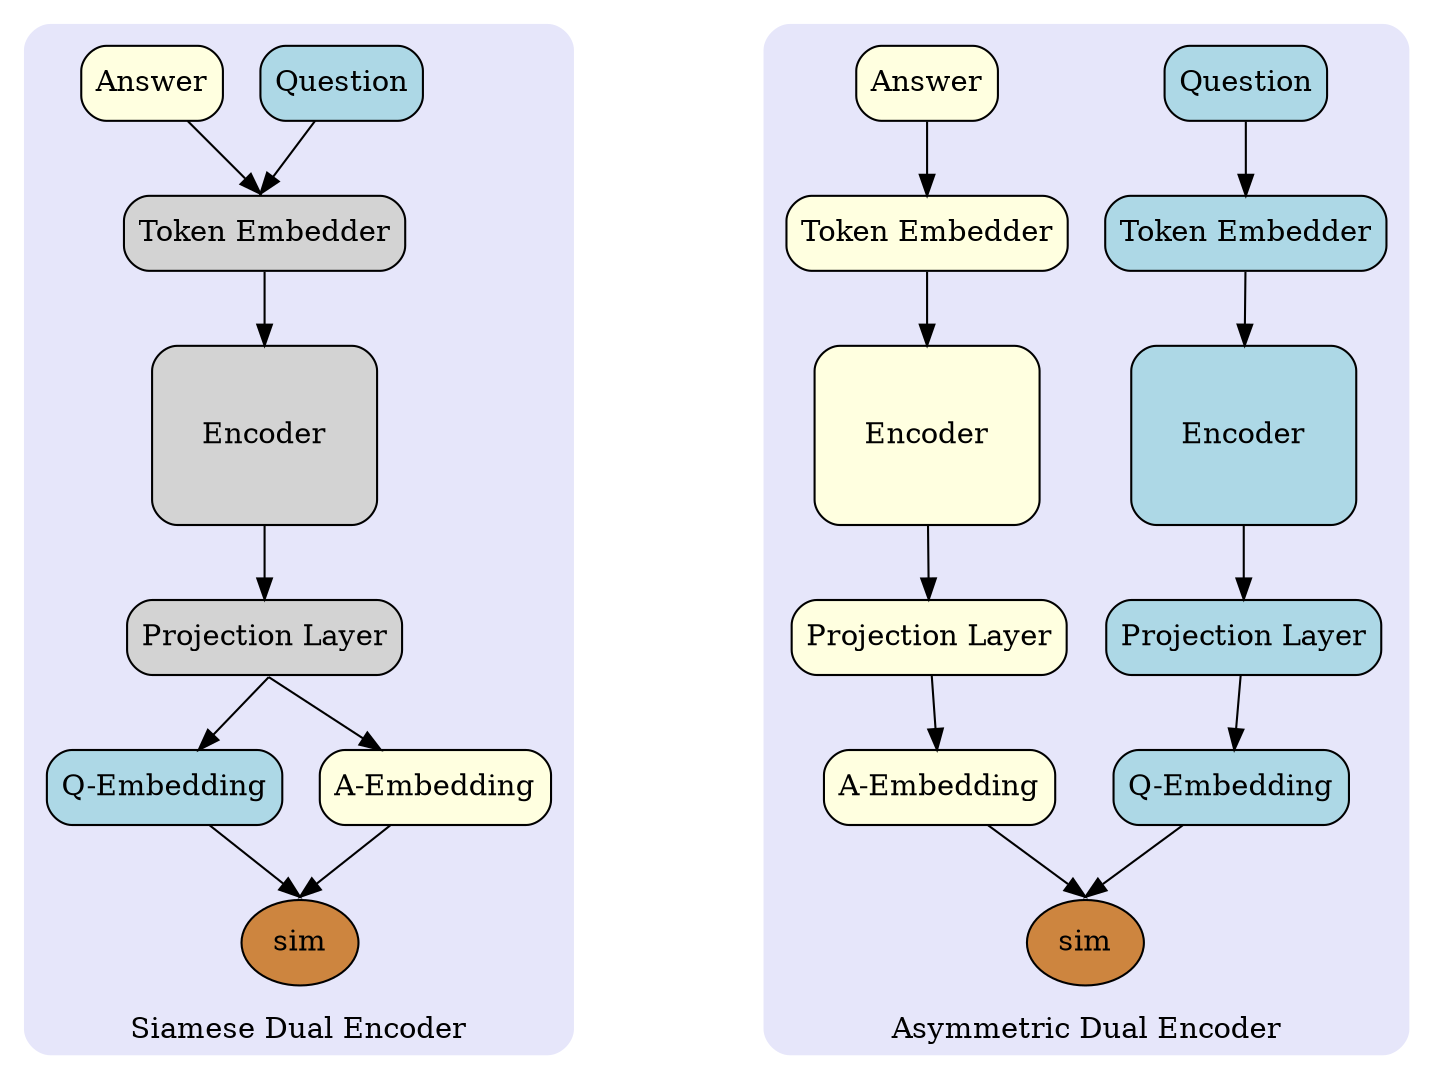 
digraph G {
    graph [dpi=300]
    subgraph cluster_siamese {
        question[shape=box,style="filled,rounded",label="Question",margin=0.1,fillcolor=lightblue]
        answer[shape=box,style="filled,rounded",label="Answer",margin=0.1,fillcolor=lightyellow]
        // hidden[shape=none,label="",width=0, height=0, margin=0]

        token[shape=box,style="rounded,filled",label="Token Embedder",margin=0.1,fillcolor=lightgrey]
        encoder[shape=box,style="rounded,filled",label="Encoder",margin=0.1,fillcolor=lightgrey, height=1.2,width=1.5]
        projection[shape=box,style="rounded,filled",label="Projection Layer",margin=0.1,fillcolor=lightgrey]
        q_embedding[shape=box,style="rounded,filled",label="Q-Embedding",margin=0.1,fillcolor=lightblue]
        a_embedding[shape=box,style="rounded,filled",label="A-Embedding",margin=0.1,fillcolor=lightyellow]

        dotproduct[shape=oval,label="sim",style="rounded,filled",margin=0.1,fillcolor=peru]

        {rank=same; question, answer};
        edge[samehead=h1, sametail=t1];
        {question, answer}->token;
        token->encoder->projection;
        projection->{q_embedding, a_embedding};
        {q_embedding, a_embedding}->dotproduct;
        
        label="Siamese Dual Encoder"
        labelloc=b
        color=lavender
        style="filled,rounded"
        margin=10
    }

    subgraph sub_hidden{
        hidden223[shape=none,label="",width=1, height=0, margin=0]
    }

    subgraph cluster_asymmetric {
        question2[shape=box,style="filled,rounded",label="Question",margin=0.1,fillcolor=lightblue]
        answer2[shape=box,style="filled,rounded",label="Answer",margin=0.1,fillcolor=lightyellow]

        token21[shape=box,style="rounded,filled",label="Token Embedder",margin=0.1,fillcolor=lightblue]
        token22[shape=box,style="rounded,filled",label="Token Embedder",margin=0.1,fillcolor=lightyellow]

        encoder21[shape=box,style="rounded,filled",label="Encoder",margin=0.1,fillcolor=lightblue, height=1.2,width=1.5]
        encoder22[shape=box,style="rounded,filled",label="Encoder",margin=0.1,fillcolor=lightyellow, height=1.2,width=1.5]

        projection21[shape=box,style="rounded,filled",label="Projection Layer",margin=0.1,fillcolor=lightblue]
        projection22[shape=box,style="rounded,filled",label="Projection Layer",margin=0.1,fillcolor=lightyellow]

        q_embedding2[shape=box,style="rounded,filled",label="Q-Embedding",margin=0.1,fillcolor=lightblue]
        a_embedding2[shape=box,style="rounded,filled",label="A-Embedding",margin=0.1,fillcolor=lightyellow]

        dotproduct2[shape=oval,label="sim",style="rounded,filled",margin=0.1,fillcolor=peru]

        {rank=same; question2, answer2};
        edge[samehead=h1, sametail=t1];
        question2->token21->encoder21->projection21->q_embedding2;
        answer2->token22->encoder22->projection22->a_embedding2;
        {q_embedding2, a_embedding2}->dotproduct2;
        
        label="Asymmetric Dual Encoder"
        labelloc=b
        color=lavender
        style="filled,rounded"
        margin=10
    }
}
